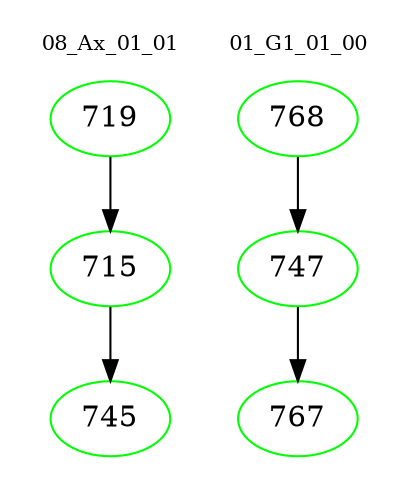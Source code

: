 digraph{
subgraph cluster_0 {
color = white
label = "08_Ax_01_01";
fontsize=10;
T0_719 [label="719", color="green"]
T0_719 -> T0_715 [color="black"]
T0_715 [label="715", color="green"]
T0_715 -> T0_745 [color="black"]
T0_745 [label="745", color="green"]
}
subgraph cluster_1 {
color = white
label = "01_G1_01_00";
fontsize=10;
T1_768 [label="768", color="green"]
T1_768 -> T1_747 [color="black"]
T1_747 [label="747", color="green"]
T1_747 -> T1_767 [color="black"]
T1_767 [label="767", color="green"]
}
}
